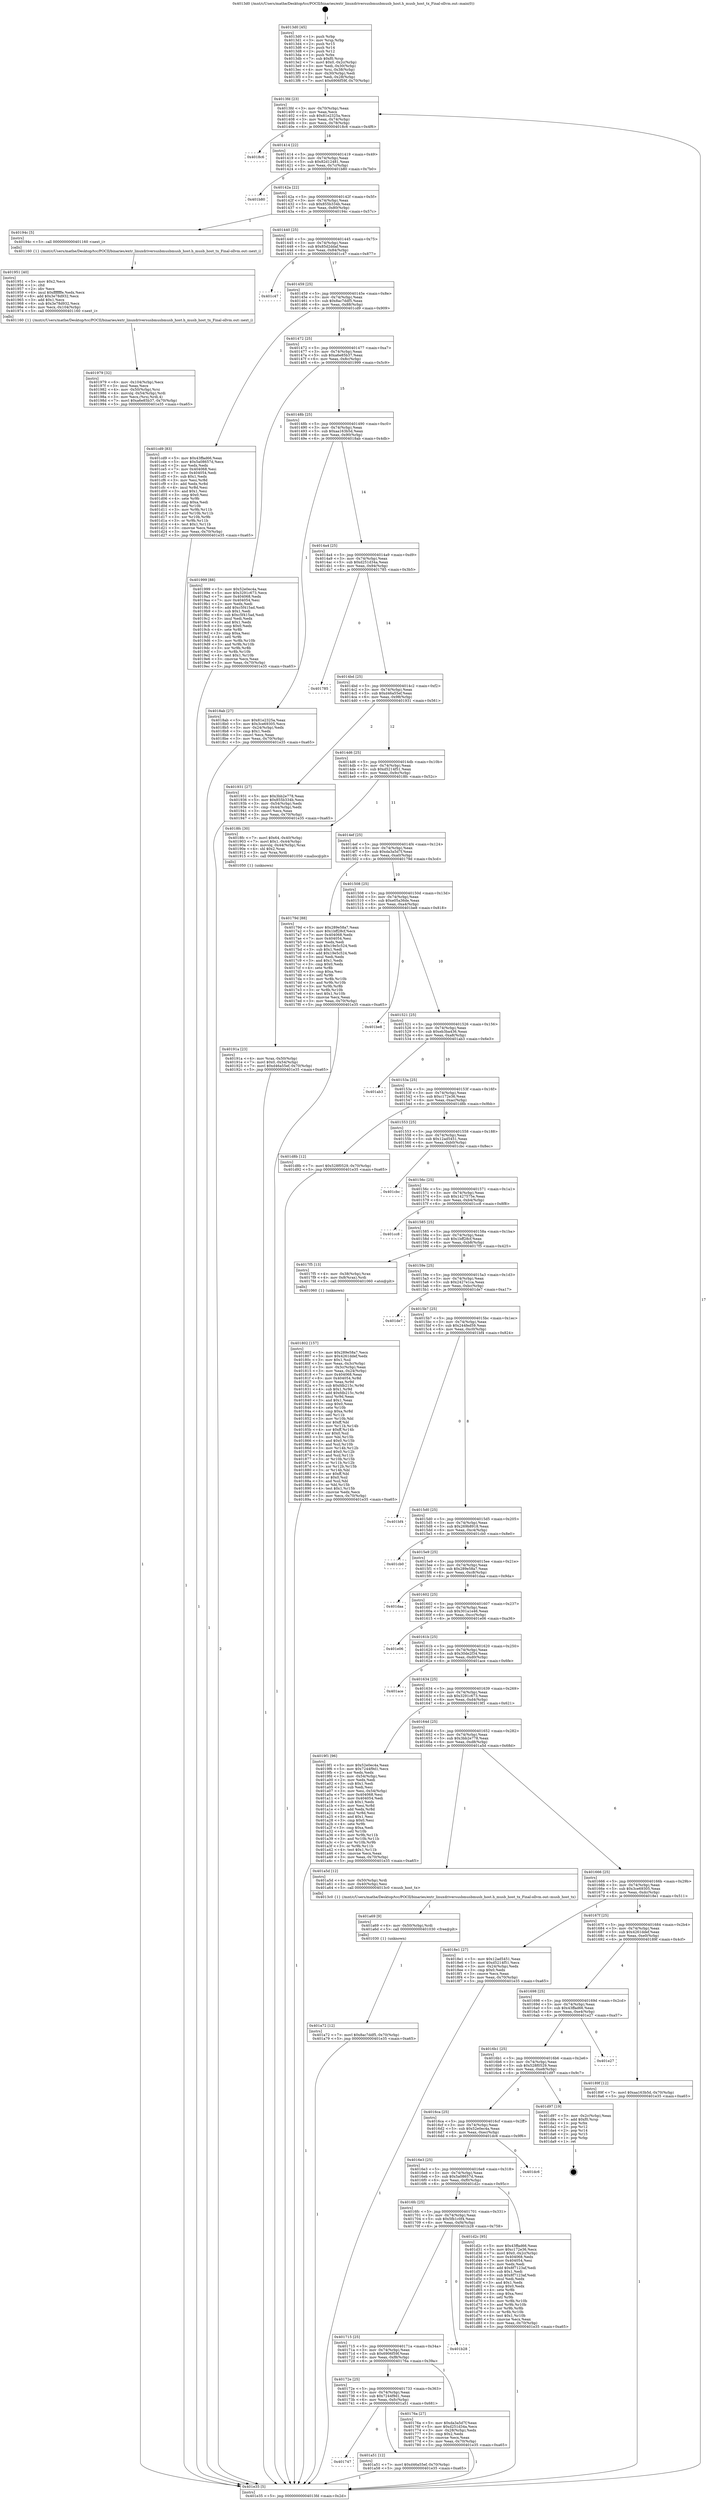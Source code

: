 digraph "0x4013d0" {
  label = "0x4013d0 (/mnt/c/Users/mathe/Desktop/tcc/POCII/binaries/extr_linuxdriversusbmusbmusb_host.h_musb_host_tx_Final-ollvm.out::main(0))"
  labelloc = "t"
  node[shape=record]

  Entry [label="",width=0.3,height=0.3,shape=circle,fillcolor=black,style=filled]
  "0x4013fd" [label="{
     0x4013fd [23]\l
     | [instrs]\l
     &nbsp;&nbsp;0x4013fd \<+3\>: mov -0x70(%rbp),%eax\l
     &nbsp;&nbsp;0x401400 \<+2\>: mov %eax,%ecx\l
     &nbsp;&nbsp;0x401402 \<+6\>: sub $0x81e2325a,%ecx\l
     &nbsp;&nbsp;0x401408 \<+3\>: mov %eax,-0x74(%rbp)\l
     &nbsp;&nbsp;0x40140b \<+3\>: mov %ecx,-0x78(%rbp)\l
     &nbsp;&nbsp;0x40140e \<+6\>: je 00000000004018c6 \<main+0x4f6\>\l
  }"]
  "0x4018c6" [label="{
     0x4018c6\l
  }", style=dashed]
  "0x401414" [label="{
     0x401414 [22]\l
     | [instrs]\l
     &nbsp;&nbsp;0x401414 \<+5\>: jmp 0000000000401419 \<main+0x49\>\l
     &nbsp;&nbsp;0x401419 \<+3\>: mov -0x74(%rbp),%eax\l
     &nbsp;&nbsp;0x40141c \<+5\>: sub $0x82d12481,%eax\l
     &nbsp;&nbsp;0x401421 \<+3\>: mov %eax,-0x7c(%rbp)\l
     &nbsp;&nbsp;0x401424 \<+6\>: je 0000000000401b80 \<main+0x7b0\>\l
  }"]
  Exit [label="",width=0.3,height=0.3,shape=circle,fillcolor=black,style=filled,peripheries=2]
  "0x401b80" [label="{
     0x401b80\l
  }", style=dashed]
  "0x40142a" [label="{
     0x40142a [22]\l
     | [instrs]\l
     &nbsp;&nbsp;0x40142a \<+5\>: jmp 000000000040142f \<main+0x5f\>\l
     &nbsp;&nbsp;0x40142f \<+3\>: mov -0x74(%rbp),%eax\l
     &nbsp;&nbsp;0x401432 \<+5\>: sub $0x855b334b,%eax\l
     &nbsp;&nbsp;0x401437 \<+3\>: mov %eax,-0x80(%rbp)\l
     &nbsp;&nbsp;0x40143a \<+6\>: je 000000000040194c \<main+0x57c\>\l
  }"]
  "0x401a72" [label="{
     0x401a72 [12]\l
     | [instrs]\l
     &nbsp;&nbsp;0x401a72 \<+7\>: movl $0x8ac7ddf5,-0x70(%rbp)\l
     &nbsp;&nbsp;0x401a79 \<+5\>: jmp 0000000000401e35 \<main+0xa65\>\l
  }"]
  "0x40194c" [label="{
     0x40194c [5]\l
     | [instrs]\l
     &nbsp;&nbsp;0x40194c \<+5\>: call 0000000000401160 \<next_i\>\l
     | [calls]\l
     &nbsp;&nbsp;0x401160 \{1\} (/mnt/c/Users/mathe/Desktop/tcc/POCII/binaries/extr_linuxdriversusbmusbmusb_host.h_musb_host_tx_Final-ollvm.out::next_i)\l
  }"]
  "0x401440" [label="{
     0x401440 [25]\l
     | [instrs]\l
     &nbsp;&nbsp;0x401440 \<+5\>: jmp 0000000000401445 \<main+0x75\>\l
     &nbsp;&nbsp;0x401445 \<+3\>: mov -0x74(%rbp),%eax\l
     &nbsp;&nbsp;0x401448 \<+5\>: sub $0x85d2ddaf,%eax\l
     &nbsp;&nbsp;0x40144d \<+6\>: mov %eax,-0x84(%rbp)\l
     &nbsp;&nbsp;0x401453 \<+6\>: je 0000000000401c47 \<main+0x877\>\l
  }"]
  "0x401a69" [label="{
     0x401a69 [9]\l
     | [instrs]\l
     &nbsp;&nbsp;0x401a69 \<+4\>: mov -0x50(%rbp),%rdi\l
     &nbsp;&nbsp;0x401a6d \<+5\>: call 0000000000401030 \<free@plt\>\l
     | [calls]\l
     &nbsp;&nbsp;0x401030 \{1\} (unknown)\l
  }"]
  "0x401c47" [label="{
     0x401c47\l
  }", style=dashed]
  "0x401459" [label="{
     0x401459 [25]\l
     | [instrs]\l
     &nbsp;&nbsp;0x401459 \<+5\>: jmp 000000000040145e \<main+0x8e\>\l
     &nbsp;&nbsp;0x40145e \<+3\>: mov -0x74(%rbp),%eax\l
     &nbsp;&nbsp;0x401461 \<+5\>: sub $0x8ac7ddf5,%eax\l
     &nbsp;&nbsp;0x401466 \<+6\>: mov %eax,-0x88(%rbp)\l
     &nbsp;&nbsp;0x40146c \<+6\>: je 0000000000401cd9 \<main+0x909\>\l
  }"]
  "0x401747" [label="{
     0x401747\l
  }", style=dashed]
  "0x401cd9" [label="{
     0x401cd9 [83]\l
     | [instrs]\l
     &nbsp;&nbsp;0x401cd9 \<+5\>: mov $0x43ffad66,%eax\l
     &nbsp;&nbsp;0x401cde \<+5\>: mov $0x5a08657d,%ecx\l
     &nbsp;&nbsp;0x401ce3 \<+2\>: xor %edx,%edx\l
     &nbsp;&nbsp;0x401ce5 \<+7\>: mov 0x404068,%esi\l
     &nbsp;&nbsp;0x401cec \<+7\>: mov 0x404054,%edi\l
     &nbsp;&nbsp;0x401cf3 \<+3\>: sub $0x1,%edx\l
     &nbsp;&nbsp;0x401cf6 \<+3\>: mov %esi,%r8d\l
     &nbsp;&nbsp;0x401cf9 \<+3\>: add %edx,%r8d\l
     &nbsp;&nbsp;0x401cfc \<+4\>: imul %r8d,%esi\l
     &nbsp;&nbsp;0x401d00 \<+3\>: and $0x1,%esi\l
     &nbsp;&nbsp;0x401d03 \<+3\>: cmp $0x0,%esi\l
     &nbsp;&nbsp;0x401d06 \<+4\>: sete %r9b\l
     &nbsp;&nbsp;0x401d0a \<+3\>: cmp $0xa,%edi\l
     &nbsp;&nbsp;0x401d0d \<+4\>: setl %r10b\l
     &nbsp;&nbsp;0x401d11 \<+3\>: mov %r9b,%r11b\l
     &nbsp;&nbsp;0x401d14 \<+3\>: and %r10b,%r11b\l
     &nbsp;&nbsp;0x401d17 \<+3\>: xor %r10b,%r9b\l
     &nbsp;&nbsp;0x401d1a \<+3\>: or %r9b,%r11b\l
     &nbsp;&nbsp;0x401d1d \<+4\>: test $0x1,%r11b\l
     &nbsp;&nbsp;0x401d21 \<+3\>: cmovne %ecx,%eax\l
     &nbsp;&nbsp;0x401d24 \<+3\>: mov %eax,-0x70(%rbp)\l
     &nbsp;&nbsp;0x401d27 \<+5\>: jmp 0000000000401e35 \<main+0xa65\>\l
  }"]
  "0x401472" [label="{
     0x401472 [25]\l
     | [instrs]\l
     &nbsp;&nbsp;0x401472 \<+5\>: jmp 0000000000401477 \<main+0xa7\>\l
     &nbsp;&nbsp;0x401477 \<+3\>: mov -0x74(%rbp),%eax\l
     &nbsp;&nbsp;0x40147a \<+5\>: sub $0xa6e85b37,%eax\l
     &nbsp;&nbsp;0x40147f \<+6\>: mov %eax,-0x8c(%rbp)\l
     &nbsp;&nbsp;0x401485 \<+6\>: je 0000000000401999 \<main+0x5c9\>\l
  }"]
  "0x401a51" [label="{
     0x401a51 [12]\l
     | [instrs]\l
     &nbsp;&nbsp;0x401a51 \<+7\>: movl $0xd46a55ef,-0x70(%rbp)\l
     &nbsp;&nbsp;0x401a58 \<+5\>: jmp 0000000000401e35 \<main+0xa65\>\l
  }"]
  "0x401999" [label="{
     0x401999 [88]\l
     | [instrs]\l
     &nbsp;&nbsp;0x401999 \<+5\>: mov $0x52e0ec4a,%eax\l
     &nbsp;&nbsp;0x40199e \<+5\>: mov $0x3291c673,%ecx\l
     &nbsp;&nbsp;0x4019a3 \<+7\>: mov 0x404068,%edx\l
     &nbsp;&nbsp;0x4019aa \<+7\>: mov 0x404054,%esi\l
     &nbsp;&nbsp;0x4019b1 \<+2\>: mov %edx,%edi\l
     &nbsp;&nbsp;0x4019b3 \<+6\>: add $0xc5f415ad,%edi\l
     &nbsp;&nbsp;0x4019b9 \<+3\>: sub $0x1,%edi\l
     &nbsp;&nbsp;0x4019bc \<+6\>: sub $0xc5f415ad,%edi\l
     &nbsp;&nbsp;0x4019c2 \<+3\>: imul %edi,%edx\l
     &nbsp;&nbsp;0x4019c5 \<+3\>: and $0x1,%edx\l
     &nbsp;&nbsp;0x4019c8 \<+3\>: cmp $0x0,%edx\l
     &nbsp;&nbsp;0x4019cb \<+4\>: sete %r8b\l
     &nbsp;&nbsp;0x4019cf \<+3\>: cmp $0xa,%esi\l
     &nbsp;&nbsp;0x4019d2 \<+4\>: setl %r9b\l
     &nbsp;&nbsp;0x4019d6 \<+3\>: mov %r8b,%r10b\l
     &nbsp;&nbsp;0x4019d9 \<+3\>: and %r9b,%r10b\l
     &nbsp;&nbsp;0x4019dc \<+3\>: xor %r9b,%r8b\l
     &nbsp;&nbsp;0x4019df \<+3\>: or %r8b,%r10b\l
     &nbsp;&nbsp;0x4019e2 \<+4\>: test $0x1,%r10b\l
     &nbsp;&nbsp;0x4019e6 \<+3\>: cmovne %ecx,%eax\l
     &nbsp;&nbsp;0x4019e9 \<+3\>: mov %eax,-0x70(%rbp)\l
     &nbsp;&nbsp;0x4019ec \<+5\>: jmp 0000000000401e35 \<main+0xa65\>\l
  }"]
  "0x40148b" [label="{
     0x40148b [25]\l
     | [instrs]\l
     &nbsp;&nbsp;0x40148b \<+5\>: jmp 0000000000401490 \<main+0xc0\>\l
     &nbsp;&nbsp;0x401490 \<+3\>: mov -0x74(%rbp),%eax\l
     &nbsp;&nbsp;0x401493 \<+5\>: sub $0xaa163b5d,%eax\l
     &nbsp;&nbsp;0x401498 \<+6\>: mov %eax,-0x90(%rbp)\l
     &nbsp;&nbsp;0x40149e \<+6\>: je 00000000004018ab \<main+0x4db\>\l
  }"]
  "0x401979" [label="{
     0x401979 [32]\l
     | [instrs]\l
     &nbsp;&nbsp;0x401979 \<+6\>: mov -0x104(%rbp),%ecx\l
     &nbsp;&nbsp;0x40197f \<+3\>: imul %eax,%ecx\l
     &nbsp;&nbsp;0x401982 \<+4\>: mov -0x50(%rbp),%rsi\l
     &nbsp;&nbsp;0x401986 \<+4\>: movslq -0x54(%rbp),%rdi\l
     &nbsp;&nbsp;0x40198a \<+3\>: mov %ecx,(%rsi,%rdi,4)\l
     &nbsp;&nbsp;0x40198d \<+7\>: movl $0xa6e85b37,-0x70(%rbp)\l
     &nbsp;&nbsp;0x401994 \<+5\>: jmp 0000000000401e35 \<main+0xa65\>\l
  }"]
  "0x4018ab" [label="{
     0x4018ab [27]\l
     | [instrs]\l
     &nbsp;&nbsp;0x4018ab \<+5\>: mov $0x81e2325a,%eax\l
     &nbsp;&nbsp;0x4018b0 \<+5\>: mov $0x3ce69305,%ecx\l
     &nbsp;&nbsp;0x4018b5 \<+3\>: mov -0x24(%rbp),%edx\l
     &nbsp;&nbsp;0x4018b8 \<+3\>: cmp $0x1,%edx\l
     &nbsp;&nbsp;0x4018bb \<+3\>: cmovl %ecx,%eax\l
     &nbsp;&nbsp;0x4018be \<+3\>: mov %eax,-0x70(%rbp)\l
     &nbsp;&nbsp;0x4018c1 \<+5\>: jmp 0000000000401e35 \<main+0xa65\>\l
  }"]
  "0x4014a4" [label="{
     0x4014a4 [25]\l
     | [instrs]\l
     &nbsp;&nbsp;0x4014a4 \<+5\>: jmp 00000000004014a9 \<main+0xd9\>\l
     &nbsp;&nbsp;0x4014a9 \<+3\>: mov -0x74(%rbp),%eax\l
     &nbsp;&nbsp;0x4014ac \<+5\>: sub $0xd251d34a,%eax\l
     &nbsp;&nbsp;0x4014b1 \<+6\>: mov %eax,-0x94(%rbp)\l
     &nbsp;&nbsp;0x4014b7 \<+6\>: je 0000000000401785 \<main+0x3b5\>\l
  }"]
  "0x401951" [label="{
     0x401951 [40]\l
     | [instrs]\l
     &nbsp;&nbsp;0x401951 \<+5\>: mov $0x2,%ecx\l
     &nbsp;&nbsp;0x401956 \<+1\>: cltd\l
     &nbsp;&nbsp;0x401957 \<+2\>: idiv %ecx\l
     &nbsp;&nbsp;0x401959 \<+6\>: imul $0xfffffffe,%edx,%ecx\l
     &nbsp;&nbsp;0x40195f \<+6\>: add $0x3e78d932,%ecx\l
     &nbsp;&nbsp;0x401965 \<+3\>: add $0x1,%ecx\l
     &nbsp;&nbsp;0x401968 \<+6\>: sub $0x3e78d932,%ecx\l
     &nbsp;&nbsp;0x40196e \<+6\>: mov %ecx,-0x104(%rbp)\l
     &nbsp;&nbsp;0x401974 \<+5\>: call 0000000000401160 \<next_i\>\l
     | [calls]\l
     &nbsp;&nbsp;0x401160 \{1\} (/mnt/c/Users/mathe/Desktop/tcc/POCII/binaries/extr_linuxdriversusbmusbmusb_host.h_musb_host_tx_Final-ollvm.out::next_i)\l
  }"]
  "0x401785" [label="{
     0x401785\l
  }", style=dashed]
  "0x4014bd" [label="{
     0x4014bd [25]\l
     | [instrs]\l
     &nbsp;&nbsp;0x4014bd \<+5\>: jmp 00000000004014c2 \<main+0xf2\>\l
     &nbsp;&nbsp;0x4014c2 \<+3\>: mov -0x74(%rbp),%eax\l
     &nbsp;&nbsp;0x4014c5 \<+5\>: sub $0xd46a55ef,%eax\l
     &nbsp;&nbsp;0x4014ca \<+6\>: mov %eax,-0x98(%rbp)\l
     &nbsp;&nbsp;0x4014d0 \<+6\>: je 0000000000401931 \<main+0x561\>\l
  }"]
  "0x40191a" [label="{
     0x40191a [23]\l
     | [instrs]\l
     &nbsp;&nbsp;0x40191a \<+4\>: mov %rax,-0x50(%rbp)\l
     &nbsp;&nbsp;0x40191e \<+7\>: movl $0x0,-0x54(%rbp)\l
     &nbsp;&nbsp;0x401925 \<+7\>: movl $0xd46a55ef,-0x70(%rbp)\l
     &nbsp;&nbsp;0x40192c \<+5\>: jmp 0000000000401e35 \<main+0xa65\>\l
  }"]
  "0x401931" [label="{
     0x401931 [27]\l
     | [instrs]\l
     &nbsp;&nbsp;0x401931 \<+5\>: mov $0x3bb2e778,%eax\l
     &nbsp;&nbsp;0x401936 \<+5\>: mov $0x855b334b,%ecx\l
     &nbsp;&nbsp;0x40193b \<+3\>: mov -0x54(%rbp),%edx\l
     &nbsp;&nbsp;0x40193e \<+3\>: cmp -0x44(%rbp),%edx\l
     &nbsp;&nbsp;0x401941 \<+3\>: cmovl %ecx,%eax\l
     &nbsp;&nbsp;0x401944 \<+3\>: mov %eax,-0x70(%rbp)\l
     &nbsp;&nbsp;0x401947 \<+5\>: jmp 0000000000401e35 \<main+0xa65\>\l
  }"]
  "0x4014d6" [label="{
     0x4014d6 [25]\l
     | [instrs]\l
     &nbsp;&nbsp;0x4014d6 \<+5\>: jmp 00000000004014db \<main+0x10b\>\l
     &nbsp;&nbsp;0x4014db \<+3\>: mov -0x74(%rbp),%eax\l
     &nbsp;&nbsp;0x4014de \<+5\>: sub $0xd5214f51,%eax\l
     &nbsp;&nbsp;0x4014e3 \<+6\>: mov %eax,-0x9c(%rbp)\l
     &nbsp;&nbsp;0x4014e9 \<+6\>: je 00000000004018fc \<main+0x52c\>\l
  }"]
  "0x401802" [label="{
     0x401802 [157]\l
     | [instrs]\l
     &nbsp;&nbsp;0x401802 \<+5\>: mov $0x289e58a7,%ecx\l
     &nbsp;&nbsp;0x401807 \<+5\>: mov $0x4261ddef,%edx\l
     &nbsp;&nbsp;0x40180c \<+3\>: mov $0x1,%sil\l
     &nbsp;&nbsp;0x40180f \<+3\>: mov %eax,-0x3c(%rbp)\l
     &nbsp;&nbsp;0x401812 \<+3\>: mov -0x3c(%rbp),%eax\l
     &nbsp;&nbsp;0x401815 \<+3\>: mov %eax,-0x24(%rbp)\l
     &nbsp;&nbsp;0x401818 \<+7\>: mov 0x404068,%eax\l
     &nbsp;&nbsp;0x40181f \<+8\>: mov 0x404054,%r8d\l
     &nbsp;&nbsp;0x401827 \<+3\>: mov %eax,%r9d\l
     &nbsp;&nbsp;0x40182a \<+7\>: sub $0xfdb215c,%r9d\l
     &nbsp;&nbsp;0x401831 \<+4\>: sub $0x1,%r9d\l
     &nbsp;&nbsp;0x401835 \<+7\>: add $0xfdb215c,%r9d\l
     &nbsp;&nbsp;0x40183c \<+4\>: imul %r9d,%eax\l
     &nbsp;&nbsp;0x401840 \<+3\>: and $0x1,%eax\l
     &nbsp;&nbsp;0x401843 \<+3\>: cmp $0x0,%eax\l
     &nbsp;&nbsp;0x401846 \<+4\>: sete %r10b\l
     &nbsp;&nbsp;0x40184a \<+4\>: cmp $0xa,%r8d\l
     &nbsp;&nbsp;0x40184e \<+4\>: setl %r11b\l
     &nbsp;&nbsp;0x401852 \<+3\>: mov %r10b,%bl\l
     &nbsp;&nbsp;0x401855 \<+3\>: xor $0xff,%bl\l
     &nbsp;&nbsp;0x401858 \<+3\>: mov %r11b,%r14b\l
     &nbsp;&nbsp;0x40185b \<+4\>: xor $0xff,%r14b\l
     &nbsp;&nbsp;0x40185f \<+4\>: xor $0x0,%sil\l
     &nbsp;&nbsp;0x401863 \<+3\>: mov %bl,%r15b\l
     &nbsp;&nbsp;0x401866 \<+4\>: and $0x0,%r15b\l
     &nbsp;&nbsp;0x40186a \<+3\>: and %sil,%r10b\l
     &nbsp;&nbsp;0x40186d \<+3\>: mov %r14b,%r12b\l
     &nbsp;&nbsp;0x401870 \<+4\>: and $0x0,%r12b\l
     &nbsp;&nbsp;0x401874 \<+3\>: and %sil,%r11b\l
     &nbsp;&nbsp;0x401877 \<+3\>: or %r10b,%r15b\l
     &nbsp;&nbsp;0x40187a \<+3\>: or %r11b,%r12b\l
     &nbsp;&nbsp;0x40187d \<+3\>: xor %r12b,%r15b\l
     &nbsp;&nbsp;0x401880 \<+3\>: or %r14b,%bl\l
     &nbsp;&nbsp;0x401883 \<+3\>: xor $0xff,%bl\l
     &nbsp;&nbsp;0x401886 \<+4\>: or $0x0,%sil\l
     &nbsp;&nbsp;0x40188a \<+3\>: and %sil,%bl\l
     &nbsp;&nbsp;0x40188d \<+3\>: or %bl,%r15b\l
     &nbsp;&nbsp;0x401890 \<+4\>: test $0x1,%r15b\l
     &nbsp;&nbsp;0x401894 \<+3\>: cmovne %edx,%ecx\l
     &nbsp;&nbsp;0x401897 \<+3\>: mov %ecx,-0x70(%rbp)\l
     &nbsp;&nbsp;0x40189a \<+5\>: jmp 0000000000401e35 \<main+0xa65\>\l
  }"]
  "0x4018fc" [label="{
     0x4018fc [30]\l
     | [instrs]\l
     &nbsp;&nbsp;0x4018fc \<+7\>: movl $0x64,-0x40(%rbp)\l
     &nbsp;&nbsp;0x401903 \<+7\>: movl $0x1,-0x44(%rbp)\l
     &nbsp;&nbsp;0x40190a \<+4\>: movslq -0x44(%rbp),%rax\l
     &nbsp;&nbsp;0x40190e \<+4\>: shl $0x2,%rax\l
     &nbsp;&nbsp;0x401912 \<+3\>: mov %rax,%rdi\l
     &nbsp;&nbsp;0x401915 \<+5\>: call 0000000000401050 \<malloc@plt\>\l
     | [calls]\l
     &nbsp;&nbsp;0x401050 \{1\} (unknown)\l
  }"]
  "0x4014ef" [label="{
     0x4014ef [25]\l
     | [instrs]\l
     &nbsp;&nbsp;0x4014ef \<+5\>: jmp 00000000004014f4 \<main+0x124\>\l
     &nbsp;&nbsp;0x4014f4 \<+3\>: mov -0x74(%rbp),%eax\l
     &nbsp;&nbsp;0x4014f7 \<+5\>: sub $0xda3a5d7f,%eax\l
     &nbsp;&nbsp;0x4014fc \<+6\>: mov %eax,-0xa0(%rbp)\l
     &nbsp;&nbsp;0x401502 \<+6\>: je 000000000040179d \<main+0x3cd\>\l
  }"]
  "0x4013d0" [label="{
     0x4013d0 [45]\l
     | [instrs]\l
     &nbsp;&nbsp;0x4013d0 \<+1\>: push %rbp\l
     &nbsp;&nbsp;0x4013d1 \<+3\>: mov %rsp,%rbp\l
     &nbsp;&nbsp;0x4013d4 \<+2\>: push %r15\l
     &nbsp;&nbsp;0x4013d6 \<+2\>: push %r14\l
     &nbsp;&nbsp;0x4013d8 \<+2\>: push %r12\l
     &nbsp;&nbsp;0x4013da \<+1\>: push %rbx\l
     &nbsp;&nbsp;0x4013db \<+7\>: sub $0xf0,%rsp\l
     &nbsp;&nbsp;0x4013e2 \<+7\>: movl $0x0,-0x2c(%rbp)\l
     &nbsp;&nbsp;0x4013e9 \<+3\>: mov %edi,-0x30(%rbp)\l
     &nbsp;&nbsp;0x4013ec \<+4\>: mov %rsi,-0x38(%rbp)\l
     &nbsp;&nbsp;0x4013f0 \<+3\>: mov -0x30(%rbp),%edi\l
     &nbsp;&nbsp;0x4013f3 \<+3\>: mov %edi,-0x28(%rbp)\l
     &nbsp;&nbsp;0x4013f6 \<+7\>: movl $0x6906f59f,-0x70(%rbp)\l
  }"]
  "0x40179d" [label="{
     0x40179d [88]\l
     | [instrs]\l
     &nbsp;&nbsp;0x40179d \<+5\>: mov $0x289e58a7,%eax\l
     &nbsp;&nbsp;0x4017a2 \<+5\>: mov $0x1bff28cf,%ecx\l
     &nbsp;&nbsp;0x4017a7 \<+7\>: mov 0x404068,%edx\l
     &nbsp;&nbsp;0x4017ae \<+7\>: mov 0x404054,%esi\l
     &nbsp;&nbsp;0x4017b5 \<+2\>: mov %edx,%edi\l
     &nbsp;&nbsp;0x4017b7 \<+6\>: sub $0x19e5c524,%edi\l
     &nbsp;&nbsp;0x4017bd \<+3\>: sub $0x1,%edi\l
     &nbsp;&nbsp;0x4017c0 \<+6\>: add $0x19e5c524,%edi\l
     &nbsp;&nbsp;0x4017c6 \<+3\>: imul %edi,%edx\l
     &nbsp;&nbsp;0x4017c9 \<+3\>: and $0x1,%edx\l
     &nbsp;&nbsp;0x4017cc \<+3\>: cmp $0x0,%edx\l
     &nbsp;&nbsp;0x4017cf \<+4\>: sete %r8b\l
     &nbsp;&nbsp;0x4017d3 \<+3\>: cmp $0xa,%esi\l
     &nbsp;&nbsp;0x4017d6 \<+4\>: setl %r9b\l
     &nbsp;&nbsp;0x4017da \<+3\>: mov %r8b,%r10b\l
     &nbsp;&nbsp;0x4017dd \<+3\>: and %r9b,%r10b\l
     &nbsp;&nbsp;0x4017e0 \<+3\>: xor %r9b,%r8b\l
     &nbsp;&nbsp;0x4017e3 \<+3\>: or %r8b,%r10b\l
     &nbsp;&nbsp;0x4017e6 \<+4\>: test $0x1,%r10b\l
     &nbsp;&nbsp;0x4017ea \<+3\>: cmovne %ecx,%eax\l
     &nbsp;&nbsp;0x4017ed \<+3\>: mov %eax,-0x70(%rbp)\l
     &nbsp;&nbsp;0x4017f0 \<+5\>: jmp 0000000000401e35 \<main+0xa65\>\l
  }"]
  "0x401508" [label="{
     0x401508 [25]\l
     | [instrs]\l
     &nbsp;&nbsp;0x401508 \<+5\>: jmp 000000000040150d \<main+0x13d\>\l
     &nbsp;&nbsp;0x40150d \<+3\>: mov -0x74(%rbp),%eax\l
     &nbsp;&nbsp;0x401510 \<+5\>: sub $0xe05a36de,%eax\l
     &nbsp;&nbsp;0x401515 \<+6\>: mov %eax,-0xa4(%rbp)\l
     &nbsp;&nbsp;0x40151b \<+6\>: je 0000000000401be8 \<main+0x818\>\l
  }"]
  "0x401e35" [label="{
     0x401e35 [5]\l
     | [instrs]\l
     &nbsp;&nbsp;0x401e35 \<+5\>: jmp 00000000004013fd \<main+0x2d\>\l
  }"]
  "0x401be8" [label="{
     0x401be8\l
  }", style=dashed]
  "0x401521" [label="{
     0x401521 [25]\l
     | [instrs]\l
     &nbsp;&nbsp;0x401521 \<+5\>: jmp 0000000000401526 \<main+0x156\>\l
     &nbsp;&nbsp;0x401526 \<+3\>: mov -0x74(%rbp),%eax\l
     &nbsp;&nbsp;0x401529 \<+5\>: sub $0xeb3ba436,%eax\l
     &nbsp;&nbsp;0x40152e \<+6\>: mov %eax,-0xa8(%rbp)\l
     &nbsp;&nbsp;0x401534 \<+6\>: je 0000000000401ab3 \<main+0x6e3\>\l
  }"]
  "0x40172e" [label="{
     0x40172e [25]\l
     | [instrs]\l
     &nbsp;&nbsp;0x40172e \<+5\>: jmp 0000000000401733 \<main+0x363\>\l
     &nbsp;&nbsp;0x401733 \<+3\>: mov -0x74(%rbp),%eax\l
     &nbsp;&nbsp;0x401736 \<+5\>: sub $0x7244f9d1,%eax\l
     &nbsp;&nbsp;0x40173b \<+6\>: mov %eax,-0xfc(%rbp)\l
     &nbsp;&nbsp;0x401741 \<+6\>: je 0000000000401a51 \<main+0x681\>\l
  }"]
  "0x401ab3" [label="{
     0x401ab3\l
  }", style=dashed]
  "0x40153a" [label="{
     0x40153a [25]\l
     | [instrs]\l
     &nbsp;&nbsp;0x40153a \<+5\>: jmp 000000000040153f \<main+0x16f\>\l
     &nbsp;&nbsp;0x40153f \<+3\>: mov -0x74(%rbp),%eax\l
     &nbsp;&nbsp;0x401542 \<+5\>: sub $0xc172e36,%eax\l
     &nbsp;&nbsp;0x401547 \<+6\>: mov %eax,-0xac(%rbp)\l
     &nbsp;&nbsp;0x40154d \<+6\>: je 0000000000401d8b \<main+0x9bb\>\l
  }"]
  "0x40176a" [label="{
     0x40176a [27]\l
     | [instrs]\l
     &nbsp;&nbsp;0x40176a \<+5\>: mov $0xda3a5d7f,%eax\l
     &nbsp;&nbsp;0x40176f \<+5\>: mov $0xd251d34a,%ecx\l
     &nbsp;&nbsp;0x401774 \<+3\>: mov -0x28(%rbp),%edx\l
     &nbsp;&nbsp;0x401777 \<+3\>: cmp $0x2,%edx\l
     &nbsp;&nbsp;0x40177a \<+3\>: cmovne %ecx,%eax\l
     &nbsp;&nbsp;0x40177d \<+3\>: mov %eax,-0x70(%rbp)\l
     &nbsp;&nbsp;0x401780 \<+5\>: jmp 0000000000401e35 \<main+0xa65\>\l
  }"]
  "0x401d8b" [label="{
     0x401d8b [12]\l
     | [instrs]\l
     &nbsp;&nbsp;0x401d8b \<+7\>: movl $0x528f0529,-0x70(%rbp)\l
     &nbsp;&nbsp;0x401d92 \<+5\>: jmp 0000000000401e35 \<main+0xa65\>\l
  }"]
  "0x401553" [label="{
     0x401553 [25]\l
     | [instrs]\l
     &nbsp;&nbsp;0x401553 \<+5\>: jmp 0000000000401558 \<main+0x188\>\l
     &nbsp;&nbsp;0x401558 \<+3\>: mov -0x74(%rbp),%eax\l
     &nbsp;&nbsp;0x40155b \<+5\>: sub $0x12ad5451,%eax\l
     &nbsp;&nbsp;0x401560 \<+6\>: mov %eax,-0xb0(%rbp)\l
     &nbsp;&nbsp;0x401566 \<+6\>: je 0000000000401cbc \<main+0x8ec\>\l
  }"]
  "0x401715" [label="{
     0x401715 [25]\l
     | [instrs]\l
     &nbsp;&nbsp;0x401715 \<+5\>: jmp 000000000040171a \<main+0x34a\>\l
     &nbsp;&nbsp;0x40171a \<+3\>: mov -0x74(%rbp),%eax\l
     &nbsp;&nbsp;0x40171d \<+5\>: sub $0x6906f59f,%eax\l
     &nbsp;&nbsp;0x401722 \<+6\>: mov %eax,-0xf8(%rbp)\l
     &nbsp;&nbsp;0x401728 \<+6\>: je 000000000040176a \<main+0x39a\>\l
  }"]
  "0x401cbc" [label="{
     0x401cbc\l
  }", style=dashed]
  "0x40156c" [label="{
     0x40156c [25]\l
     | [instrs]\l
     &nbsp;&nbsp;0x40156c \<+5\>: jmp 0000000000401571 \<main+0x1a1\>\l
     &nbsp;&nbsp;0x401571 \<+3\>: mov -0x74(%rbp),%eax\l
     &nbsp;&nbsp;0x401574 \<+5\>: sub $0x1427575e,%eax\l
     &nbsp;&nbsp;0x401579 \<+6\>: mov %eax,-0xb4(%rbp)\l
     &nbsp;&nbsp;0x40157f \<+6\>: je 0000000000401cc8 \<main+0x8f8\>\l
  }"]
  "0x401b28" [label="{
     0x401b28\l
  }", style=dashed]
  "0x401cc8" [label="{
     0x401cc8\l
  }", style=dashed]
  "0x401585" [label="{
     0x401585 [25]\l
     | [instrs]\l
     &nbsp;&nbsp;0x401585 \<+5\>: jmp 000000000040158a \<main+0x1ba\>\l
     &nbsp;&nbsp;0x40158a \<+3\>: mov -0x74(%rbp),%eax\l
     &nbsp;&nbsp;0x40158d \<+5\>: sub $0x1bff28cf,%eax\l
     &nbsp;&nbsp;0x401592 \<+6\>: mov %eax,-0xb8(%rbp)\l
     &nbsp;&nbsp;0x401598 \<+6\>: je 00000000004017f5 \<main+0x425\>\l
  }"]
  "0x4016fc" [label="{
     0x4016fc [25]\l
     | [instrs]\l
     &nbsp;&nbsp;0x4016fc \<+5\>: jmp 0000000000401701 \<main+0x331\>\l
     &nbsp;&nbsp;0x401701 \<+3\>: mov -0x74(%rbp),%eax\l
     &nbsp;&nbsp;0x401704 \<+5\>: sub $0x5fb1c0f4,%eax\l
     &nbsp;&nbsp;0x401709 \<+6\>: mov %eax,-0xf4(%rbp)\l
     &nbsp;&nbsp;0x40170f \<+6\>: je 0000000000401b28 \<main+0x758\>\l
  }"]
  "0x4017f5" [label="{
     0x4017f5 [13]\l
     | [instrs]\l
     &nbsp;&nbsp;0x4017f5 \<+4\>: mov -0x38(%rbp),%rax\l
     &nbsp;&nbsp;0x4017f9 \<+4\>: mov 0x8(%rax),%rdi\l
     &nbsp;&nbsp;0x4017fd \<+5\>: call 0000000000401060 \<atoi@plt\>\l
     | [calls]\l
     &nbsp;&nbsp;0x401060 \{1\} (unknown)\l
  }"]
  "0x40159e" [label="{
     0x40159e [25]\l
     | [instrs]\l
     &nbsp;&nbsp;0x40159e \<+5\>: jmp 00000000004015a3 \<main+0x1d3\>\l
     &nbsp;&nbsp;0x4015a3 \<+3\>: mov -0x74(%rbp),%eax\l
     &nbsp;&nbsp;0x4015a6 \<+5\>: sub $0x2427e1ca,%eax\l
     &nbsp;&nbsp;0x4015ab \<+6\>: mov %eax,-0xbc(%rbp)\l
     &nbsp;&nbsp;0x4015b1 \<+6\>: je 0000000000401de7 \<main+0xa17\>\l
  }"]
  "0x401d2c" [label="{
     0x401d2c [95]\l
     | [instrs]\l
     &nbsp;&nbsp;0x401d2c \<+5\>: mov $0x43ffad66,%eax\l
     &nbsp;&nbsp;0x401d31 \<+5\>: mov $0xc172e36,%ecx\l
     &nbsp;&nbsp;0x401d36 \<+7\>: movl $0x0,-0x2c(%rbp)\l
     &nbsp;&nbsp;0x401d3d \<+7\>: mov 0x404068,%edx\l
     &nbsp;&nbsp;0x401d44 \<+7\>: mov 0x404054,%esi\l
     &nbsp;&nbsp;0x401d4b \<+2\>: mov %edx,%edi\l
     &nbsp;&nbsp;0x401d4d \<+6\>: add $0x8f7123af,%edi\l
     &nbsp;&nbsp;0x401d53 \<+3\>: sub $0x1,%edi\l
     &nbsp;&nbsp;0x401d56 \<+6\>: sub $0x8f7123af,%edi\l
     &nbsp;&nbsp;0x401d5c \<+3\>: imul %edi,%edx\l
     &nbsp;&nbsp;0x401d5f \<+3\>: and $0x1,%edx\l
     &nbsp;&nbsp;0x401d62 \<+3\>: cmp $0x0,%edx\l
     &nbsp;&nbsp;0x401d65 \<+4\>: sete %r8b\l
     &nbsp;&nbsp;0x401d69 \<+3\>: cmp $0xa,%esi\l
     &nbsp;&nbsp;0x401d6c \<+4\>: setl %r9b\l
     &nbsp;&nbsp;0x401d70 \<+3\>: mov %r8b,%r10b\l
     &nbsp;&nbsp;0x401d73 \<+3\>: and %r9b,%r10b\l
     &nbsp;&nbsp;0x401d76 \<+3\>: xor %r9b,%r8b\l
     &nbsp;&nbsp;0x401d79 \<+3\>: or %r8b,%r10b\l
     &nbsp;&nbsp;0x401d7c \<+4\>: test $0x1,%r10b\l
     &nbsp;&nbsp;0x401d80 \<+3\>: cmovne %ecx,%eax\l
     &nbsp;&nbsp;0x401d83 \<+3\>: mov %eax,-0x70(%rbp)\l
     &nbsp;&nbsp;0x401d86 \<+5\>: jmp 0000000000401e35 \<main+0xa65\>\l
  }"]
  "0x401de7" [label="{
     0x401de7\l
  }", style=dashed]
  "0x4015b7" [label="{
     0x4015b7 [25]\l
     | [instrs]\l
     &nbsp;&nbsp;0x4015b7 \<+5\>: jmp 00000000004015bc \<main+0x1ec\>\l
     &nbsp;&nbsp;0x4015bc \<+3\>: mov -0x74(%rbp),%eax\l
     &nbsp;&nbsp;0x4015bf \<+5\>: sub $0x244fed59,%eax\l
     &nbsp;&nbsp;0x4015c4 \<+6\>: mov %eax,-0xc0(%rbp)\l
     &nbsp;&nbsp;0x4015ca \<+6\>: je 0000000000401bf4 \<main+0x824\>\l
  }"]
  "0x4016e3" [label="{
     0x4016e3 [25]\l
     | [instrs]\l
     &nbsp;&nbsp;0x4016e3 \<+5\>: jmp 00000000004016e8 \<main+0x318\>\l
     &nbsp;&nbsp;0x4016e8 \<+3\>: mov -0x74(%rbp),%eax\l
     &nbsp;&nbsp;0x4016eb \<+5\>: sub $0x5a08657d,%eax\l
     &nbsp;&nbsp;0x4016f0 \<+6\>: mov %eax,-0xf0(%rbp)\l
     &nbsp;&nbsp;0x4016f6 \<+6\>: je 0000000000401d2c \<main+0x95c\>\l
  }"]
  "0x401bf4" [label="{
     0x401bf4\l
  }", style=dashed]
  "0x4015d0" [label="{
     0x4015d0 [25]\l
     | [instrs]\l
     &nbsp;&nbsp;0x4015d0 \<+5\>: jmp 00000000004015d5 \<main+0x205\>\l
     &nbsp;&nbsp;0x4015d5 \<+3\>: mov -0x74(%rbp),%eax\l
     &nbsp;&nbsp;0x4015d8 \<+5\>: sub $0x269b8918,%eax\l
     &nbsp;&nbsp;0x4015dd \<+6\>: mov %eax,-0xc4(%rbp)\l
     &nbsp;&nbsp;0x4015e3 \<+6\>: je 0000000000401cb0 \<main+0x8e0\>\l
  }"]
  "0x401dc6" [label="{
     0x401dc6\l
  }", style=dashed]
  "0x401cb0" [label="{
     0x401cb0\l
  }", style=dashed]
  "0x4015e9" [label="{
     0x4015e9 [25]\l
     | [instrs]\l
     &nbsp;&nbsp;0x4015e9 \<+5\>: jmp 00000000004015ee \<main+0x21e\>\l
     &nbsp;&nbsp;0x4015ee \<+3\>: mov -0x74(%rbp),%eax\l
     &nbsp;&nbsp;0x4015f1 \<+5\>: sub $0x289e58a7,%eax\l
     &nbsp;&nbsp;0x4015f6 \<+6\>: mov %eax,-0xc8(%rbp)\l
     &nbsp;&nbsp;0x4015fc \<+6\>: je 0000000000401daa \<main+0x9da\>\l
  }"]
  "0x4016ca" [label="{
     0x4016ca [25]\l
     | [instrs]\l
     &nbsp;&nbsp;0x4016ca \<+5\>: jmp 00000000004016cf \<main+0x2ff\>\l
     &nbsp;&nbsp;0x4016cf \<+3\>: mov -0x74(%rbp),%eax\l
     &nbsp;&nbsp;0x4016d2 \<+5\>: sub $0x52e0ec4a,%eax\l
     &nbsp;&nbsp;0x4016d7 \<+6\>: mov %eax,-0xec(%rbp)\l
     &nbsp;&nbsp;0x4016dd \<+6\>: je 0000000000401dc6 \<main+0x9f6\>\l
  }"]
  "0x401daa" [label="{
     0x401daa\l
  }", style=dashed]
  "0x401602" [label="{
     0x401602 [25]\l
     | [instrs]\l
     &nbsp;&nbsp;0x401602 \<+5\>: jmp 0000000000401607 \<main+0x237\>\l
     &nbsp;&nbsp;0x401607 \<+3\>: mov -0x74(%rbp),%eax\l
     &nbsp;&nbsp;0x40160a \<+5\>: sub $0x301a1e46,%eax\l
     &nbsp;&nbsp;0x40160f \<+6\>: mov %eax,-0xcc(%rbp)\l
     &nbsp;&nbsp;0x401615 \<+6\>: je 0000000000401e06 \<main+0xa36\>\l
  }"]
  "0x401d97" [label="{
     0x401d97 [19]\l
     | [instrs]\l
     &nbsp;&nbsp;0x401d97 \<+3\>: mov -0x2c(%rbp),%eax\l
     &nbsp;&nbsp;0x401d9a \<+7\>: add $0xf0,%rsp\l
     &nbsp;&nbsp;0x401da1 \<+1\>: pop %rbx\l
     &nbsp;&nbsp;0x401da2 \<+2\>: pop %r12\l
     &nbsp;&nbsp;0x401da4 \<+2\>: pop %r14\l
     &nbsp;&nbsp;0x401da6 \<+2\>: pop %r15\l
     &nbsp;&nbsp;0x401da8 \<+1\>: pop %rbp\l
     &nbsp;&nbsp;0x401da9 \<+1\>: ret\l
  }"]
  "0x401e06" [label="{
     0x401e06\l
  }", style=dashed]
  "0x40161b" [label="{
     0x40161b [25]\l
     | [instrs]\l
     &nbsp;&nbsp;0x40161b \<+5\>: jmp 0000000000401620 \<main+0x250\>\l
     &nbsp;&nbsp;0x401620 \<+3\>: mov -0x74(%rbp),%eax\l
     &nbsp;&nbsp;0x401623 \<+5\>: sub $0x30de2f34,%eax\l
     &nbsp;&nbsp;0x401628 \<+6\>: mov %eax,-0xd0(%rbp)\l
     &nbsp;&nbsp;0x40162e \<+6\>: je 0000000000401ace \<main+0x6fe\>\l
  }"]
  "0x4016b1" [label="{
     0x4016b1 [25]\l
     | [instrs]\l
     &nbsp;&nbsp;0x4016b1 \<+5\>: jmp 00000000004016b6 \<main+0x2e6\>\l
     &nbsp;&nbsp;0x4016b6 \<+3\>: mov -0x74(%rbp),%eax\l
     &nbsp;&nbsp;0x4016b9 \<+5\>: sub $0x528f0529,%eax\l
     &nbsp;&nbsp;0x4016be \<+6\>: mov %eax,-0xe8(%rbp)\l
     &nbsp;&nbsp;0x4016c4 \<+6\>: je 0000000000401d97 \<main+0x9c7\>\l
  }"]
  "0x401ace" [label="{
     0x401ace\l
  }", style=dashed]
  "0x401634" [label="{
     0x401634 [25]\l
     | [instrs]\l
     &nbsp;&nbsp;0x401634 \<+5\>: jmp 0000000000401639 \<main+0x269\>\l
     &nbsp;&nbsp;0x401639 \<+3\>: mov -0x74(%rbp),%eax\l
     &nbsp;&nbsp;0x40163c \<+5\>: sub $0x3291c673,%eax\l
     &nbsp;&nbsp;0x401641 \<+6\>: mov %eax,-0xd4(%rbp)\l
     &nbsp;&nbsp;0x401647 \<+6\>: je 00000000004019f1 \<main+0x621\>\l
  }"]
  "0x401e27" [label="{
     0x401e27\l
  }", style=dashed]
  "0x4019f1" [label="{
     0x4019f1 [96]\l
     | [instrs]\l
     &nbsp;&nbsp;0x4019f1 \<+5\>: mov $0x52e0ec4a,%eax\l
     &nbsp;&nbsp;0x4019f6 \<+5\>: mov $0x7244f9d1,%ecx\l
     &nbsp;&nbsp;0x4019fb \<+2\>: xor %edx,%edx\l
     &nbsp;&nbsp;0x4019fd \<+3\>: mov -0x54(%rbp),%esi\l
     &nbsp;&nbsp;0x401a00 \<+2\>: mov %edx,%edi\l
     &nbsp;&nbsp;0x401a02 \<+3\>: sub $0x1,%edi\l
     &nbsp;&nbsp;0x401a05 \<+2\>: sub %edi,%esi\l
     &nbsp;&nbsp;0x401a07 \<+3\>: mov %esi,-0x54(%rbp)\l
     &nbsp;&nbsp;0x401a0a \<+7\>: mov 0x404068,%esi\l
     &nbsp;&nbsp;0x401a11 \<+7\>: mov 0x404054,%edi\l
     &nbsp;&nbsp;0x401a18 \<+3\>: sub $0x1,%edx\l
     &nbsp;&nbsp;0x401a1b \<+3\>: mov %esi,%r8d\l
     &nbsp;&nbsp;0x401a1e \<+3\>: add %edx,%r8d\l
     &nbsp;&nbsp;0x401a21 \<+4\>: imul %r8d,%esi\l
     &nbsp;&nbsp;0x401a25 \<+3\>: and $0x1,%esi\l
     &nbsp;&nbsp;0x401a28 \<+3\>: cmp $0x0,%esi\l
     &nbsp;&nbsp;0x401a2b \<+4\>: sete %r9b\l
     &nbsp;&nbsp;0x401a2f \<+3\>: cmp $0xa,%edi\l
     &nbsp;&nbsp;0x401a32 \<+4\>: setl %r10b\l
     &nbsp;&nbsp;0x401a36 \<+3\>: mov %r9b,%r11b\l
     &nbsp;&nbsp;0x401a39 \<+3\>: and %r10b,%r11b\l
     &nbsp;&nbsp;0x401a3c \<+3\>: xor %r10b,%r9b\l
     &nbsp;&nbsp;0x401a3f \<+3\>: or %r9b,%r11b\l
     &nbsp;&nbsp;0x401a42 \<+4\>: test $0x1,%r11b\l
     &nbsp;&nbsp;0x401a46 \<+3\>: cmovne %ecx,%eax\l
     &nbsp;&nbsp;0x401a49 \<+3\>: mov %eax,-0x70(%rbp)\l
     &nbsp;&nbsp;0x401a4c \<+5\>: jmp 0000000000401e35 \<main+0xa65\>\l
  }"]
  "0x40164d" [label="{
     0x40164d [25]\l
     | [instrs]\l
     &nbsp;&nbsp;0x40164d \<+5\>: jmp 0000000000401652 \<main+0x282\>\l
     &nbsp;&nbsp;0x401652 \<+3\>: mov -0x74(%rbp),%eax\l
     &nbsp;&nbsp;0x401655 \<+5\>: sub $0x3bb2e778,%eax\l
     &nbsp;&nbsp;0x40165a \<+6\>: mov %eax,-0xd8(%rbp)\l
     &nbsp;&nbsp;0x401660 \<+6\>: je 0000000000401a5d \<main+0x68d\>\l
  }"]
  "0x401698" [label="{
     0x401698 [25]\l
     | [instrs]\l
     &nbsp;&nbsp;0x401698 \<+5\>: jmp 000000000040169d \<main+0x2cd\>\l
     &nbsp;&nbsp;0x40169d \<+3\>: mov -0x74(%rbp),%eax\l
     &nbsp;&nbsp;0x4016a0 \<+5\>: sub $0x43ffad66,%eax\l
     &nbsp;&nbsp;0x4016a5 \<+6\>: mov %eax,-0xe4(%rbp)\l
     &nbsp;&nbsp;0x4016ab \<+6\>: je 0000000000401e27 \<main+0xa57\>\l
  }"]
  "0x401a5d" [label="{
     0x401a5d [12]\l
     | [instrs]\l
     &nbsp;&nbsp;0x401a5d \<+4\>: mov -0x50(%rbp),%rdi\l
     &nbsp;&nbsp;0x401a61 \<+3\>: mov -0x40(%rbp),%esi\l
     &nbsp;&nbsp;0x401a64 \<+5\>: call 00000000004013c0 \<musb_host_tx\>\l
     | [calls]\l
     &nbsp;&nbsp;0x4013c0 \{1\} (/mnt/c/Users/mathe/Desktop/tcc/POCII/binaries/extr_linuxdriversusbmusbmusb_host.h_musb_host_tx_Final-ollvm.out::musb_host_tx)\l
  }"]
  "0x401666" [label="{
     0x401666 [25]\l
     | [instrs]\l
     &nbsp;&nbsp;0x401666 \<+5\>: jmp 000000000040166b \<main+0x29b\>\l
     &nbsp;&nbsp;0x40166b \<+3\>: mov -0x74(%rbp),%eax\l
     &nbsp;&nbsp;0x40166e \<+5\>: sub $0x3ce69305,%eax\l
     &nbsp;&nbsp;0x401673 \<+6\>: mov %eax,-0xdc(%rbp)\l
     &nbsp;&nbsp;0x401679 \<+6\>: je 00000000004018e1 \<main+0x511\>\l
  }"]
  "0x40189f" [label="{
     0x40189f [12]\l
     | [instrs]\l
     &nbsp;&nbsp;0x40189f \<+7\>: movl $0xaa163b5d,-0x70(%rbp)\l
     &nbsp;&nbsp;0x4018a6 \<+5\>: jmp 0000000000401e35 \<main+0xa65\>\l
  }"]
  "0x4018e1" [label="{
     0x4018e1 [27]\l
     | [instrs]\l
     &nbsp;&nbsp;0x4018e1 \<+5\>: mov $0x12ad5451,%eax\l
     &nbsp;&nbsp;0x4018e6 \<+5\>: mov $0xd5214f51,%ecx\l
     &nbsp;&nbsp;0x4018eb \<+3\>: mov -0x24(%rbp),%edx\l
     &nbsp;&nbsp;0x4018ee \<+3\>: cmp $0x0,%edx\l
     &nbsp;&nbsp;0x4018f1 \<+3\>: cmove %ecx,%eax\l
     &nbsp;&nbsp;0x4018f4 \<+3\>: mov %eax,-0x70(%rbp)\l
     &nbsp;&nbsp;0x4018f7 \<+5\>: jmp 0000000000401e35 \<main+0xa65\>\l
  }"]
  "0x40167f" [label="{
     0x40167f [25]\l
     | [instrs]\l
     &nbsp;&nbsp;0x40167f \<+5\>: jmp 0000000000401684 \<main+0x2b4\>\l
     &nbsp;&nbsp;0x401684 \<+3\>: mov -0x74(%rbp),%eax\l
     &nbsp;&nbsp;0x401687 \<+5\>: sub $0x4261ddef,%eax\l
     &nbsp;&nbsp;0x40168c \<+6\>: mov %eax,-0xe0(%rbp)\l
     &nbsp;&nbsp;0x401692 \<+6\>: je 000000000040189f \<main+0x4cf\>\l
  }"]
  Entry -> "0x4013d0" [label=" 1"]
  "0x4013fd" -> "0x4018c6" [label=" 0"]
  "0x4013fd" -> "0x401414" [label=" 18"]
  "0x401d97" -> Exit [label=" 1"]
  "0x401414" -> "0x401b80" [label=" 0"]
  "0x401414" -> "0x40142a" [label=" 18"]
  "0x401d8b" -> "0x401e35" [label=" 1"]
  "0x40142a" -> "0x40194c" [label=" 1"]
  "0x40142a" -> "0x401440" [label=" 17"]
  "0x401d2c" -> "0x401e35" [label=" 1"]
  "0x401440" -> "0x401c47" [label=" 0"]
  "0x401440" -> "0x401459" [label=" 17"]
  "0x401cd9" -> "0x401e35" [label=" 1"]
  "0x401459" -> "0x401cd9" [label=" 1"]
  "0x401459" -> "0x401472" [label=" 16"]
  "0x401a72" -> "0x401e35" [label=" 1"]
  "0x401472" -> "0x401999" [label=" 1"]
  "0x401472" -> "0x40148b" [label=" 15"]
  "0x401a69" -> "0x401a72" [label=" 1"]
  "0x40148b" -> "0x4018ab" [label=" 1"]
  "0x40148b" -> "0x4014a4" [label=" 14"]
  "0x401a51" -> "0x401e35" [label=" 1"]
  "0x4014a4" -> "0x401785" [label=" 0"]
  "0x4014a4" -> "0x4014bd" [label=" 14"]
  "0x40172e" -> "0x401747" [label=" 0"]
  "0x4014bd" -> "0x401931" [label=" 2"]
  "0x4014bd" -> "0x4014d6" [label=" 12"]
  "0x40172e" -> "0x401a51" [label=" 1"]
  "0x4014d6" -> "0x4018fc" [label=" 1"]
  "0x4014d6" -> "0x4014ef" [label=" 11"]
  "0x401a5d" -> "0x401a69" [label=" 1"]
  "0x4014ef" -> "0x40179d" [label=" 1"]
  "0x4014ef" -> "0x401508" [label=" 10"]
  "0x4019f1" -> "0x401e35" [label=" 1"]
  "0x401508" -> "0x401be8" [label=" 0"]
  "0x401508" -> "0x401521" [label=" 10"]
  "0x401999" -> "0x401e35" [label=" 1"]
  "0x401521" -> "0x401ab3" [label=" 0"]
  "0x401521" -> "0x40153a" [label=" 10"]
  "0x401979" -> "0x401e35" [label=" 1"]
  "0x40153a" -> "0x401d8b" [label=" 1"]
  "0x40153a" -> "0x401553" [label=" 9"]
  "0x401951" -> "0x401979" [label=" 1"]
  "0x401553" -> "0x401cbc" [label=" 0"]
  "0x401553" -> "0x40156c" [label=" 9"]
  "0x401931" -> "0x401e35" [label=" 2"]
  "0x40156c" -> "0x401cc8" [label=" 0"]
  "0x40156c" -> "0x401585" [label=" 9"]
  "0x40191a" -> "0x401e35" [label=" 1"]
  "0x401585" -> "0x4017f5" [label=" 1"]
  "0x401585" -> "0x40159e" [label=" 8"]
  "0x4018e1" -> "0x401e35" [label=" 1"]
  "0x40159e" -> "0x401de7" [label=" 0"]
  "0x40159e" -> "0x4015b7" [label=" 8"]
  "0x4018ab" -> "0x401e35" [label=" 1"]
  "0x4015b7" -> "0x401bf4" [label=" 0"]
  "0x4015b7" -> "0x4015d0" [label=" 8"]
  "0x401802" -> "0x401e35" [label=" 1"]
  "0x4015d0" -> "0x401cb0" [label=" 0"]
  "0x4015d0" -> "0x4015e9" [label=" 8"]
  "0x4017f5" -> "0x401802" [label=" 1"]
  "0x4015e9" -> "0x401daa" [label=" 0"]
  "0x4015e9" -> "0x401602" [label=" 8"]
  "0x401e35" -> "0x4013fd" [label=" 17"]
  "0x401602" -> "0x401e06" [label=" 0"]
  "0x401602" -> "0x40161b" [label=" 8"]
  "0x4013d0" -> "0x4013fd" [label=" 1"]
  "0x40161b" -> "0x401ace" [label=" 0"]
  "0x40161b" -> "0x401634" [label=" 8"]
  "0x401715" -> "0x40172e" [label=" 1"]
  "0x401634" -> "0x4019f1" [label=" 1"]
  "0x401634" -> "0x40164d" [label=" 7"]
  "0x401715" -> "0x40176a" [label=" 1"]
  "0x40164d" -> "0x401a5d" [label=" 1"]
  "0x40164d" -> "0x401666" [label=" 6"]
  "0x4016fc" -> "0x401715" [label=" 2"]
  "0x401666" -> "0x4018e1" [label=" 1"]
  "0x401666" -> "0x40167f" [label=" 5"]
  "0x4016fc" -> "0x401b28" [label=" 0"]
  "0x40167f" -> "0x40189f" [label=" 1"]
  "0x40167f" -> "0x401698" [label=" 4"]
  "0x40194c" -> "0x401951" [label=" 1"]
  "0x401698" -> "0x401e27" [label=" 0"]
  "0x401698" -> "0x4016b1" [label=" 4"]
  "0x40176a" -> "0x401e35" [label=" 1"]
  "0x4016b1" -> "0x401d97" [label=" 1"]
  "0x4016b1" -> "0x4016ca" [label=" 3"]
  "0x40179d" -> "0x401e35" [label=" 1"]
  "0x4016ca" -> "0x401dc6" [label=" 0"]
  "0x4016ca" -> "0x4016e3" [label=" 3"]
  "0x40189f" -> "0x401e35" [label=" 1"]
  "0x4016e3" -> "0x401d2c" [label=" 1"]
  "0x4016e3" -> "0x4016fc" [label=" 2"]
  "0x4018fc" -> "0x40191a" [label=" 1"]
}
